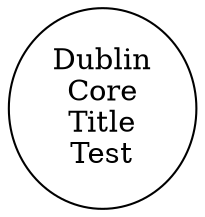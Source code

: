 digraph "SKOS Visualisation" {
	"http://example.org/skosviz/tests#test" [label="Dublin\nCore\nTitle\nTest"]
}
